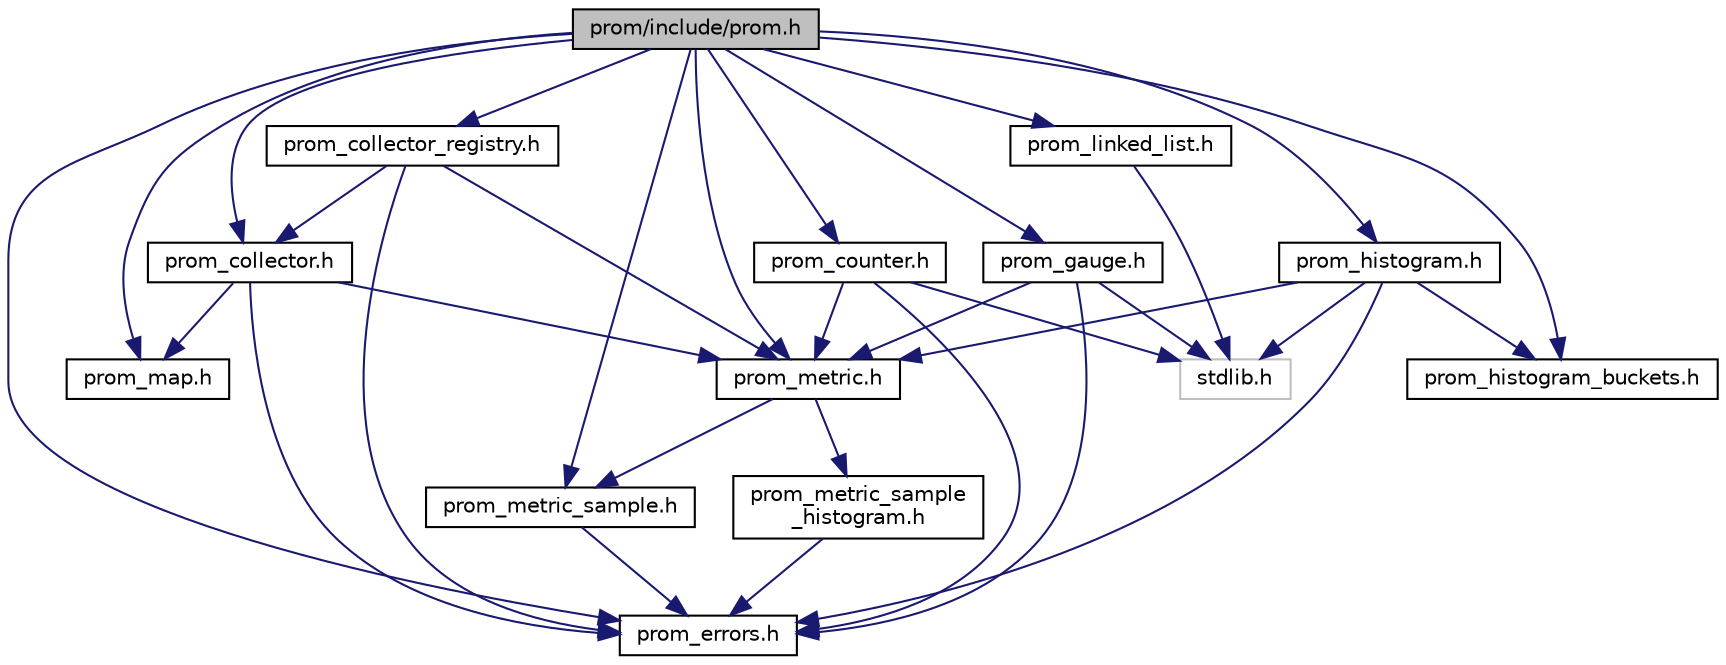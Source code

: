 digraph "prom/include/prom.h"
{
  edge [fontname="Helvetica",fontsize="10",labelfontname="Helvetica",labelfontsize="10"];
  node [fontname="Helvetica",fontsize="10",shape=record];
  Node0 [label="prom/include/prom.h",height=0.2,width=0.4,color="black", fillcolor="grey75", style="filled", fontcolor="black"];
  Node0 -> Node1 [color="midnightblue",fontsize="10",style="solid",fontname="Helvetica"];
  Node1 [label="prom_collector.h",height=0.2,width=0.4,color="black", fillcolor="white", style="filled",URL="$prom__collector_8h.html",tooltip="A Prometheus collector returns a collection of metrics. "];
  Node1 -> Node2 [color="midnightblue",fontsize="10",style="solid",fontname="Helvetica"];
  Node2 [label="prom_errors.h",height=0.2,width=0.4,color="black", fillcolor="white", style="filled",URL="$prom__errors_8h.html",tooltip="Prometheus client errors. "];
  Node1 -> Node3 [color="midnightblue",fontsize="10",style="solid",fontname="Helvetica"];
  Node3 [label="prom_map.h",height=0.2,width=0.4,color="black", fillcolor="white", style="filled",URL="$prom__map_8h_source.html"];
  Node1 -> Node4 [color="midnightblue",fontsize="10",style="solid",fontname="Helvetica"];
  Node4 [label="prom_metric.h",height=0.2,width=0.4,color="black", fillcolor="white", style="filled",URL="$prom__metric_8h.html"];
  Node4 -> Node5 [color="midnightblue",fontsize="10",style="solid",fontname="Helvetica"];
  Node5 [label="prom_metric_sample.h",height=0.2,width=0.4,color="black", fillcolor="white", style="filled",URL="$prom__metric__sample_8h.html"];
  Node5 -> Node2 [color="midnightblue",fontsize="10",style="solid",fontname="Helvetica"];
  Node4 -> Node6 [color="midnightblue",fontsize="10",style="solid",fontname="Helvetica"];
  Node6 [label="prom_metric_sample\l_histogram.h",height=0.2,width=0.4,color="black", fillcolor="white", style="filled",URL="$prom__metric__sample__histogram_8h.html"];
  Node6 -> Node2 [color="midnightblue",fontsize="10",style="solid",fontname="Helvetica"];
  Node0 -> Node7 [color="midnightblue",fontsize="10",style="solid",fontname="Helvetica"];
  Node7 [label="prom_collector_registry.h",height=0.2,width=0.4,color="black", fillcolor="white", style="filled",URL="$prom__collector__registry_8h.html",tooltip="The collector registry registers collectors for metric exposition. "];
  Node7 -> Node1 [color="midnightblue",fontsize="10",style="solid",fontname="Helvetica"];
  Node7 -> Node2 [color="midnightblue",fontsize="10",style="solid",fontname="Helvetica"];
  Node7 -> Node4 [color="midnightblue",fontsize="10",style="solid",fontname="Helvetica"];
  Node0 -> Node8 [color="midnightblue",fontsize="10",style="solid",fontname="Helvetica"];
  Node8 [label="prom_counter.h",height=0.2,width=0.4,color="black", fillcolor="white", style="filled",URL="$prom__counter_8h.html",tooltip="https://prometheus.io/docs/concepts/metric_types/#counter "];
  Node8 -> Node9 [color="midnightblue",fontsize="10",style="solid",fontname="Helvetica"];
  Node9 [label="stdlib.h",height=0.2,width=0.4,color="grey75", fillcolor="white", style="filled"];
  Node8 -> Node2 [color="midnightblue",fontsize="10",style="solid",fontname="Helvetica"];
  Node8 -> Node4 [color="midnightblue",fontsize="10",style="solid",fontname="Helvetica"];
  Node0 -> Node2 [color="midnightblue",fontsize="10",style="solid",fontname="Helvetica"];
  Node0 -> Node10 [color="midnightblue",fontsize="10",style="solid",fontname="Helvetica"];
  Node10 [label="prom_gauge.h",height=0.2,width=0.4,color="black", fillcolor="white", style="filled",URL="$prom__gauge_8h.html",tooltip="https://prometheus.io/docs/concepts/metric_types/#gauge "];
  Node10 -> Node9 [color="midnightblue",fontsize="10",style="solid",fontname="Helvetica"];
  Node10 -> Node2 [color="midnightblue",fontsize="10",style="solid",fontname="Helvetica"];
  Node10 -> Node4 [color="midnightblue",fontsize="10",style="solid",fontname="Helvetica"];
  Node0 -> Node11 [color="midnightblue",fontsize="10",style="solid",fontname="Helvetica"];
  Node11 [label="prom_histogram.h",height=0.2,width=0.4,color="black", fillcolor="white", style="filled",URL="$prom__histogram_8h.html",tooltip="https://prometheus.io/docs/concepts/metric_types/#histogram "];
  Node11 -> Node9 [color="midnightblue",fontsize="10",style="solid",fontname="Helvetica"];
  Node11 -> Node2 [color="midnightblue",fontsize="10",style="solid",fontname="Helvetica"];
  Node11 -> Node4 [color="midnightblue",fontsize="10",style="solid",fontname="Helvetica"];
  Node11 -> Node12 [color="midnightblue",fontsize="10",style="solid",fontname="Helvetica"];
  Node12 [label="prom_histogram_buckets.h",height=0.2,width=0.4,color="black", fillcolor="white", style="filled",URL="$prom__histogram__buckets_8h.html",tooltip="https://prometheus.io/docs/concepts/metric_types/#histogram "];
  Node0 -> Node12 [color="midnightblue",fontsize="10",style="solid",fontname="Helvetica"];
  Node0 -> Node13 [color="midnightblue",fontsize="10",style="solid",fontname="Helvetica"];
  Node13 [label="prom_linked_list.h",height=0.2,width=0.4,color="black", fillcolor="white", style="filled",URL="$prom__linked__list_8h_source.html"];
  Node13 -> Node9 [color="midnightblue",fontsize="10",style="solid",fontname="Helvetica"];
  Node0 -> Node3 [color="midnightblue",fontsize="10",style="solid",fontname="Helvetica"];
  Node0 -> Node4 [color="midnightblue",fontsize="10",style="solid",fontname="Helvetica"];
  Node0 -> Node5 [color="midnightblue",fontsize="10",style="solid",fontname="Helvetica"];
}
